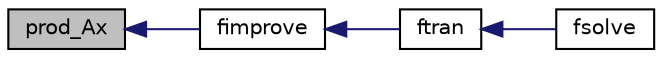 digraph "prod_Ax"
{
  edge [fontname="Helvetica",fontsize="10",labelfontname="Helvetica",labelfontsize="10"];
  node [fontname="Helvetica",fontsize="10",shape=record];
  rankdir="LR";
  Node688 [label="prod_Ax",height=0.2,width=0.4,color="black", fillcolor="grey75", style="filled", fontcolor="black"];
  Node688 -> Node689 [dir="back",color="midnightblue",fontsize="10",style="solid",fontname="Helvetica"];
  Node689 [label="fimprove",height=0.2,width=0.4,color="black", fillcolor="white", style="filled",URL="$d2/d33/build_2include_2omc_2lpsolve_2lp__matrix_8h.html#aa75cb5f463c270155ec6e92957eebacf"];
  Node689 -> Node690 [dir="back",color="midnightblue",fontsize="10",style="solid",fontname="Helvetica"];
  Node690 [label="ftran",height=0.2,width=0.4,color="black", fillcolor="white", style="filled",URL="$d2/d33/build_2include_2omc_2lpsolve_2lp__matrix_8h.html#ad6fdefeaa5d40091c7a20146fc413758"];
  Node690 -> Node691 [dir="back",color="midnightblue",fontsize="10",style="solid",fontname="Helvetica"];
  Node691 [label="fsolve",height=0.2,width=0.4,color="black", fillcolor="white", style="filled",URL="$d2/d33/build_2include_2omc_2lpsolve_2lp__matrix_8h.html#a67a365057ddfb006dc73ced0f96d185a"];
}
